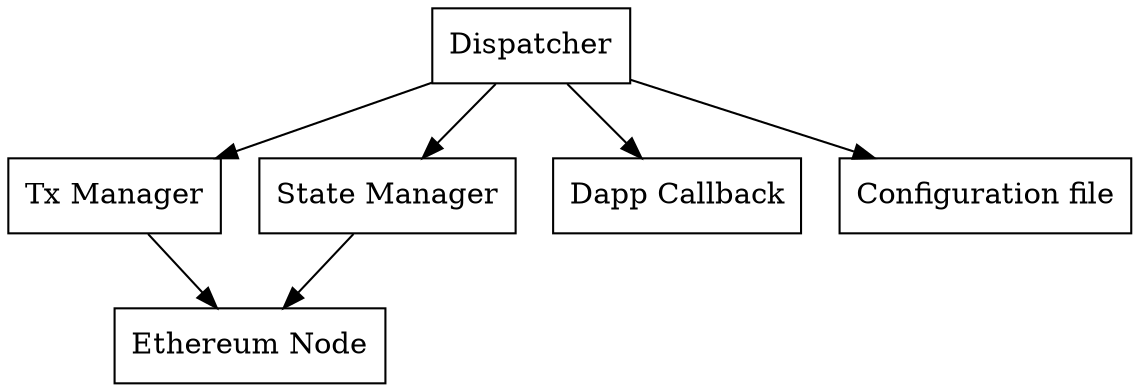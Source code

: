 digraph {
  node [shape=box]
  N [label="Ethereum Node"]

  T [label="Tx Manager"]
  I [label="State Manager"]
  T -> N
  I -> N

  D [label="Dispatcher"]

  A [label="Dapp Callback"]
  C [label="Configuration file"]
  D -> {I T A C}
}